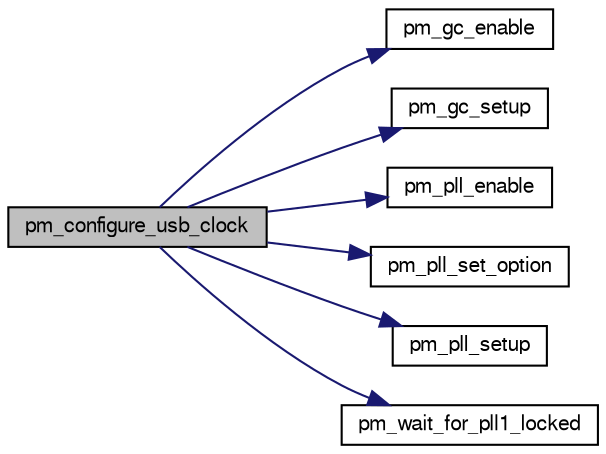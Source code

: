 digraph G
{
  edge [fontname="FreeSans",fontsize="10",labelfontname="FreeSans",labelfontsize="10"];
  node [fontname="FreeSans",fontsize="10",shape=record];
  rankdir=LR;
  Node1 [label="pm_configure_usb_clock",height=0.2,width=0.4,color="black", fillcolor="grey75", style="filled" fontcolor="black"];
  Node1 -> Node2 [color="midnightblue",fontsize="10",style="solid",fontname="FreeSans"];
  Node2 [label="pm_gc_enable",height=0.2,width=0.4,color="black", fillcolor="white", style="filled",URL="$group__group__avr32__drivers__pm.html#gaf398f0b8b8c3ff5649d3d86d7591f349",tooltip="This function will enable a generic clock."];
  Node1 -> Node3 [color="midnightblue",fontsize="10",style="solid",fontname="FreeSans"];
  Node3 [label="pm_gc_setup",height=0.2,width=0.4,color="black", fillcolor="white", style="filled",URL="$group__group__avr32__drivers__pm.html#ga18f43cfefefcc5ef47b1d6b7318184ea",tooltip="This function will setup a generic clock."];
  Node1 -> Node4 [color="midnightblue",fontsize="10",style="solid",fontname="FreeSans"];
  Node4 [label="pm_pll_enable",height=0.2,width=0.4,color="black", fillcolor="white", style="filled",URL="$group__group__avr32__drivers__pm.html#ga8a475c167a147ef710e63eb7074febc5",tooltip="This function will enable a PLL."];
  Node1 -> Node5 [color="midnightblue",fontsize="10",style="solid",fontname="FreeSans"];
  Node5 [label="pm_pll_set_option",height=0.2,width=0.4,color="black", fillcolor="white", style="filled",URL="$group__group__avr32__drivers__pm.html#gae3c68fa61aae34b1b4e064f2efd19ab8",tooltip="This function will set a PLL option."];
  Node1 -> Node6 [color="midnightblue",fontsize="10",style="solid",fontname="FreeSans"];
  Node6 [label="pm_pll_setup",height=0.2,width=0.4,color="black", fillcolor="white", style="filled",URL="$group__group__avr32__drivers__pm.html#ga356dd97babbdf250ea51ccaa84992cf9",tooltip="This function will setup a PLL."];
  Node1 -> Node7 [color="midnightblue",fontsize="10",style="solid",fontname="FreeSans"];
  Node7 [label="pm_wait_for_pll1_locked",height=0.2,width=0.4,color="black", fillcolor="white", style="filled",URL="$group__group__avr32__drivers__pm.html#ga9ae711c886d0b25bdb52e829975a6d6e",tooltip="This function will wait for PLL1 locked."];
}
